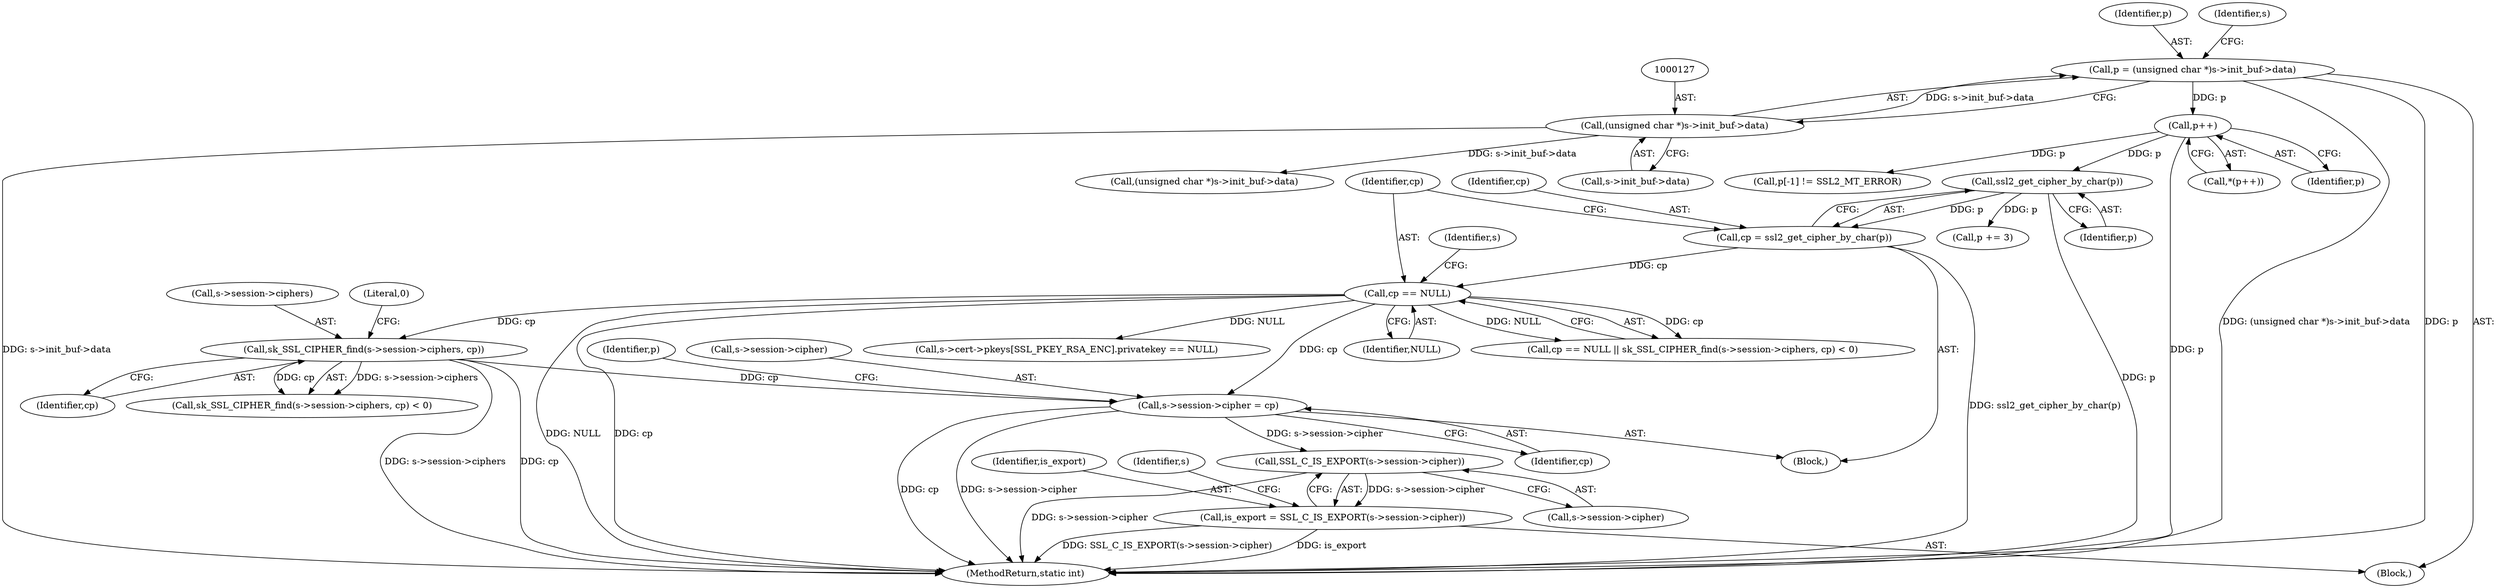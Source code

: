 digraph "0_openssl_d81a1600588b726c2bdccda7efad3cc7a87d6245_0@pointer" {
"1000473" [label="(Call,SSL_C_IS_EXPORT(s->session->cipher))"];
"1000231" [label="(Call,s->session->cipher = cp)"];
"1000209" [label="(Call,cp == NULL)"];
"1000203" [label="(Call,cp = ssl2_get_cipher_by_char(p))"];
"1000205" [label="(Call,ssl2_get_cipher_by_char(p))"];
"1000178" [label="(Call,p++)"];
"1000124" [label="(Call,p = (unsigned char *)s->init_buf->data)"];
"1000126" [label="(Call,(unsigned char *)s->init_buf->data)"];
"1000213" [label="(Call,sk_SSL_CIPHER_find(s->session->ciphers, cp))"];
"1000471" [label="(Call,is_export = SSL_C_IS_EXPORT(s->session->cipher))"];
"1000214" [label="(Call,s->session->ciphers)"];
"1000219" [label="(Identifier,cp)"];
"1000183" [label="(Call,p[-1] != SSL2_MT_ERROR)"];
"1000213" [label="(Call,sk_SSL_CIPHER_find(s->session->ciphers, cp))"];
"1000139" [label="(Block,)"];
"1000232" [label="(Call,s->session->cipher)"];
"1000211" [label="(Identifier,NULL)"];
"1000473" [label="(Call,SSL_C_IS_EXPORT(s->session->cipher))"];
"1000216" [label="(Identifier,s)"];
"1000208" [label="(Call,cp == NULL || sk_SSL_CIPHER_find(s->session->ciphers, cp) < 0)"];
"1000212" [label="(Call,sk_SSL_CIPHER_find(s->session->ciphers, cp) < 0)"];
"1000203" [label="(Call,cp = ssl2_get_cipher_by_char(p))"];
"1000125" [label="(Identifier,p)"];
"1000210" [label="(Identifier,cp)"];
"1000296" [label="(Call,(unsigned char *)s->init_buf->data)"];
"1000450" [label="(Call,s->cert->pkeys[SSL_PKEY_RSA_ENC].privatekey == NULL)"];
"1000206" [label="(Identifier,p)"];
"1000237" [label="(Identifier,cp)"];
"1000126" [label="(Call,(unsigned char *)s->init_buf->data)"];
"1000220" [label="(Literal,0)"];
"1000471" [label="(Call,is_export = SSL_C_IS_EXPORT(s->session->cipher))"];
"1000124" [label="(Call,p = (unsigned char *)s->init_buf->data)"];
"1000128" [label="(Call,s->init_buf->data)"];
"1000209" [label="(Call,cp == NULL)"];
"1000474" [label="(Call,s->session->cipher)"];
"1000136" [label="(Identifier,s)"];
"1000472" [label="(Identifier,is_export)"];
"1000109" [label="(Block,)"];
"1000178" [label="(Call,p++)"];
"1000177" [label="(Call,*(p++))"];
"1000231" [label="(Call,s->session->cipher = cp)"];
"1000204" [label="(Identifier,cp)"];
"1000205" [label="(Call,ssl2_get_cipher_by_char(p))"];
"1000238" [label="(Call,p += 3)"];
"1000483" [label="(Identifier,s)"];
"1000239" [label="(Identifier,p)"];
"1000179" [label="(Identifier,p)"];
"1000711" [label="(MethodReturn,static int)"];
"1000473" -> "1000471"  [label="AST: "];
"1000473" -> "1000474"  [label="CFG: "];
"1000474" -> "1000473"  [label="AST: "];
"1000471" -> "1000473"  [label="CFG: "];
"1000473" -> "1000711"  [label="DDG: s->session->cipher"];
"1000473" -> "1000471"  [label="DDG: s->session->cipher"];
"1000231" -> "1000473"  [label="DDG: s->session->cipher"];
"1000231" -> "1000139"  [label="AST: "];
"1000231" -> "1000237"  [label="CFG: "];
"1000232" -> "1000231"  [label="AST: "];
"1000237" -> "1000231"  [label="AST: "];
"1000239" -> "1000231"  [label="CFG: "];
"1000231" -> "1000711"  [label="DDG: cp"];
"1000231" -> "1000711"  [label="DDG: s->session->cipher"];
"1000209" -> "1000231"  [label="DDG: cp"];
"1000213" -> "1000231"  [label="DDG: cp"];
"1000209" -> "1000208"  [label="AST: "];
"1000209" -> "1000211"  [label="CFG: "];
"1000210" -> "1000209"  [label="AST: "];
"1000211" -> "1000209"  [label="AST: "];
"1000216" -> "1000209"  [label="CFG: "];
"1000208" -> "1000209"  [label="CFG: "];
"1000209" -> "1000711"  [label="DDG: cp"];
"1000209" -> "1000711"  [label="DDG: NULL"];
"1000209" -> "1000208"  [label="DDG: cp"];
"1000209" -> "1000208"  [label="DDG: NULL"];
"1000203" -> "1000209"  [label="DDG: cp"];
"1000209" -> "1000213"  [label="DDG: cp"];
"1000209" -> "1000450"  [label="DDG: NULL"];
"1000203" -> "1000139"  [label="AST: "];
"1000203" -> "1000205"  [label="CFG: "];
"1000204" -> "1000203"  [label="AST: "];
"1000205" -> "1000203"  [label="AST: "];
"1000210" -> "1000203"  [label="CFG: "];
"1000203" -> "1000711"  [label="DDG: ssl2_get_cipher_by_char(p)"];
"1000205" -> "1000203"  [label="DDG: p"];
"1000205" -> "1000206"  [label="CFG: "];
"1000206" -> "1000205"  [label="AST: "];
"1000205" -> "1000711"  [label="DDG: p"];
"1000178" -> "1000205"  [label="DDG: p"];
"1000205" -> "1000238"  [label="DDG: p"];
"1000178" -> "1000177"  [label="AST: "];
"1000178" -> "1000179"  [label="CFG: "];
"1000179" -> "1000178"  [label="AST: "];
"1000177" -> "1000178"  [label="CFG: "];
"1000178" -> "1000711"  [label="DDG: p"];
"1000124" -> "1000178"  [label="DDG: p"];
"1000178" -> "1000183"  [label="DDG: p"];
"1000124" -> "1000109"  [label="AST: "];
"1000124" -> "1000126"  [label="CFG: "];
"1000125" -> "1000124"  [label="AST: "];
"1000126" -> "1000124"  [label="AST: "];
"1000136" -> "1000124"  [label="CFG: "];
"1000124" -> "1000711"  [label="DDG: (unsigned char *)s->init_buf->data"];
"1000124" -> "1000711"  [label="DDG: p"];
"1000126" -> "1000124"  [label="DDG: s->init_buf->data"];
"1000126" -> "1000128"  [label="CFG: "];
"1000127" -> "1000126"  [label="AST: "];
"1000128" -> "1000126"  [label="AST: "];
"1000126" -> "1000711"  [label="DDG: s->init_buf->data"];
"1000126" -> "1000296"  [label="DDG: s->init_buf->data"];
"1000213" -> "1000212"  [label="AST: "];
"1000213" -> "1000219"  [label="CFG: "];
"1000214" -> "1000213"  [label="AST: "];
"1000219" -> "1000213"  [label="AST: "];
"1000220" -> "1000213"  [label="CFG: "];
"1000213" -> "1000711"  [label="DDG: cp"];
"1000213" -> "1000711"  [label="DDG: s->session->ciphers"];
"1000213" -> "1000212"  [label="DDG: s->session->ciphers"];
"1000213" -> "1000212"  [label="DDG: cp"];
"1000471" -> "1000109"  [label="AST: "];
"1000472" -> "1000471"  [label="AST: "];
"1000483" -> "1000471"  [label="CFG: "];
"1000471" -> "1000711"  [label="DDG: is_export"];
"1000471" -> "1000711"  [label="DDG: SSL_C_IS_EXPORT(s->session->cipher)"];
}
